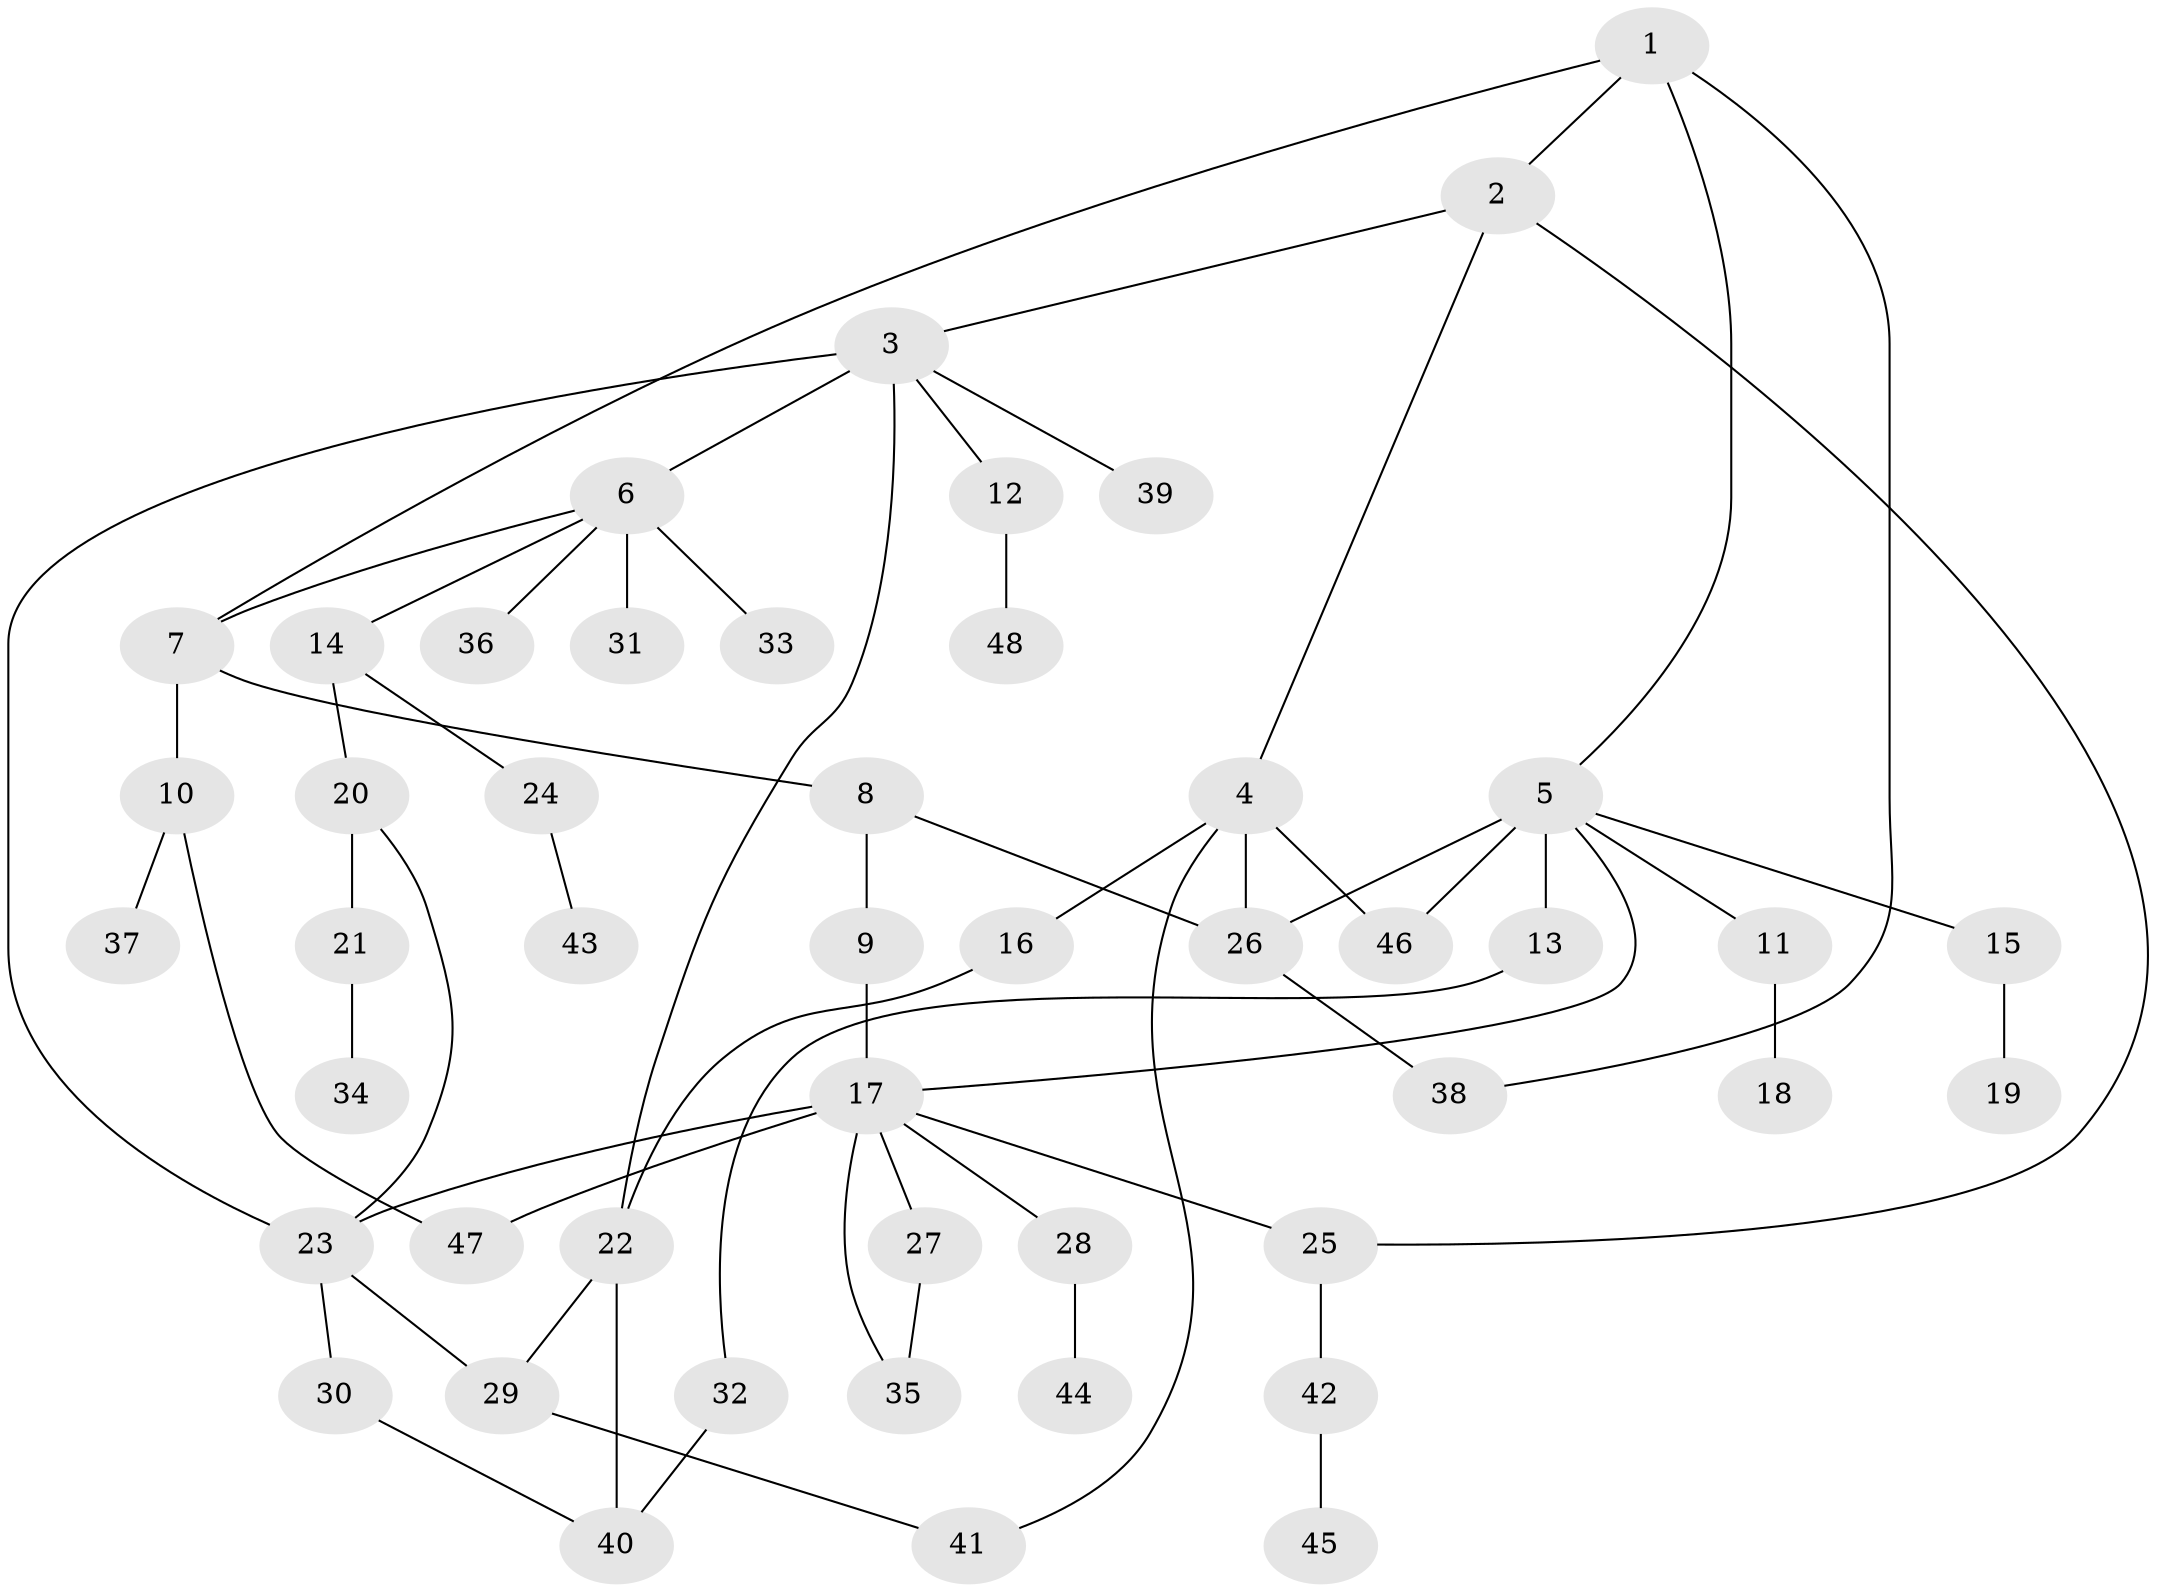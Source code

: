 // original degree distribution, {5: 0.08333333333333333, 3: 0.1875, 6: 0.03125, 2: 0.23958333333333334, 4: 0.052083333333333336, 1: 0.3958333333333333, 8: 0.010416666666666666}
// Generated by graph-tools (version 1.1) at 2025/34/03/09/25 02:34:07]
// undirected, 48 vertices, 63 edges
graph export_dot {
graph [start="1"]
  node [color=gray90,style=filled];
  1;
  2;
  3;
  4;
  5;
  6;
  7;
  8;
  9;
  10;
  11;
  12;
  13;
  14;
  15;
  16;
  17;
  18;
  19;
  20;
  21;
  22;
  23;
  24;
  25;
  26;
  27;
  28;
  29;
  30;
  31;
  32;
  33;
  34;
  35;
  36;
  37;
  38;
  39;
  40;
  41;
  42;
  43;
  44;
  45;
  46;
  47;
  48;
  1 -- 2 [weight=1.0];
  1 -- 5 [weight=1.0];
  1 -- 7 [weight=1.0];
  1 -- 38 [weight=1.0];
  2 -- 3 [weight=1.0];
  2 -- 4 [weight=1.0];
  2 -- 25 [weight=1.0];
  3 -- 6 [weight=2.0];
  3 -- 12 [weight=1.0];
  3 -- 22 [weight=1.0];
  3 -- 23 [weight=1.0];
  3 -- 39 [weight=1.0];
  4 -- 16 [weight=1.0];
  4 -- 26 [weight=1.0];
  4 -- 41 [weight=1.0];
  4 -- 46 [weight=1.0];
  5 -- 11 [weight=1.0];
  5 -- 13 [weight=3.0];
  5 -- 15 [weight=1.0];
  5 -- 17 [weight=1.0];
  5 -- 26 [weight=1.0];
  5 -- 46 [weight=1.0];
  6 -- 7 [weight=1.0];
  6 -- 14 [weight=1.0];
  6 -- 31 [weight=1.0];
  6 -- 33 [weight=1.0];
  6 -- 36 [weight=1.0];
  7 -- 8 [weight=1.0];
  7 -- 10 [weight=1.0];
  8 -- 9 [weight=1.0];
  8 -- 26 [weight=1.0];
  9 -- 17 [weight=6.0];
  10 -- 37 [weight=1.0];
  10 -- 47 [weight=1.0];
  11 -- 18 [weight=1.0];
  12 -- 48 [weight=1.0];
  13 -- 32 [weight=1.0];
  14 -- 20 [weight=1.0];
  14 -- 24 [weight=1.0];
  15 -- 19 [weight=1.0];
  16 -- 22 [weight=1.0];
  17 -- 23 [weight=1.0];
  17 -- 25 [weight=1.0];
  17 -- 27 [weight=1.0];
  17 -- 28 [weight=1.0];
  17 -- 35 [weight=1.0];
  17 -- 47 [weight=1.0];
  20 -- 21 [weight=1.0];
  20 -- 23 [weight=1.0];
  21 -- 34 [weight=1.0];
  22 -- 29 [weight=1.0];
  22 -- 40 [weight=1.0];
  23 -- 29 [weight=1.0];
  23 -- 30 [weight=1.0];
  24 -- 43 [weight=1.0];
  25 -- 42 [weight=1.0];
  26 -- 38 [weight=1.0];
  27 -- 35 [weight=1.0];
  28 -- 44 [weight=1.0];
  29 -- 41 [weight=1.0];
  30 -- 40 [weight=1.0];
  32 -- 40 [weight=1.0];
  42 -- 45 [weight=1.0];
}

